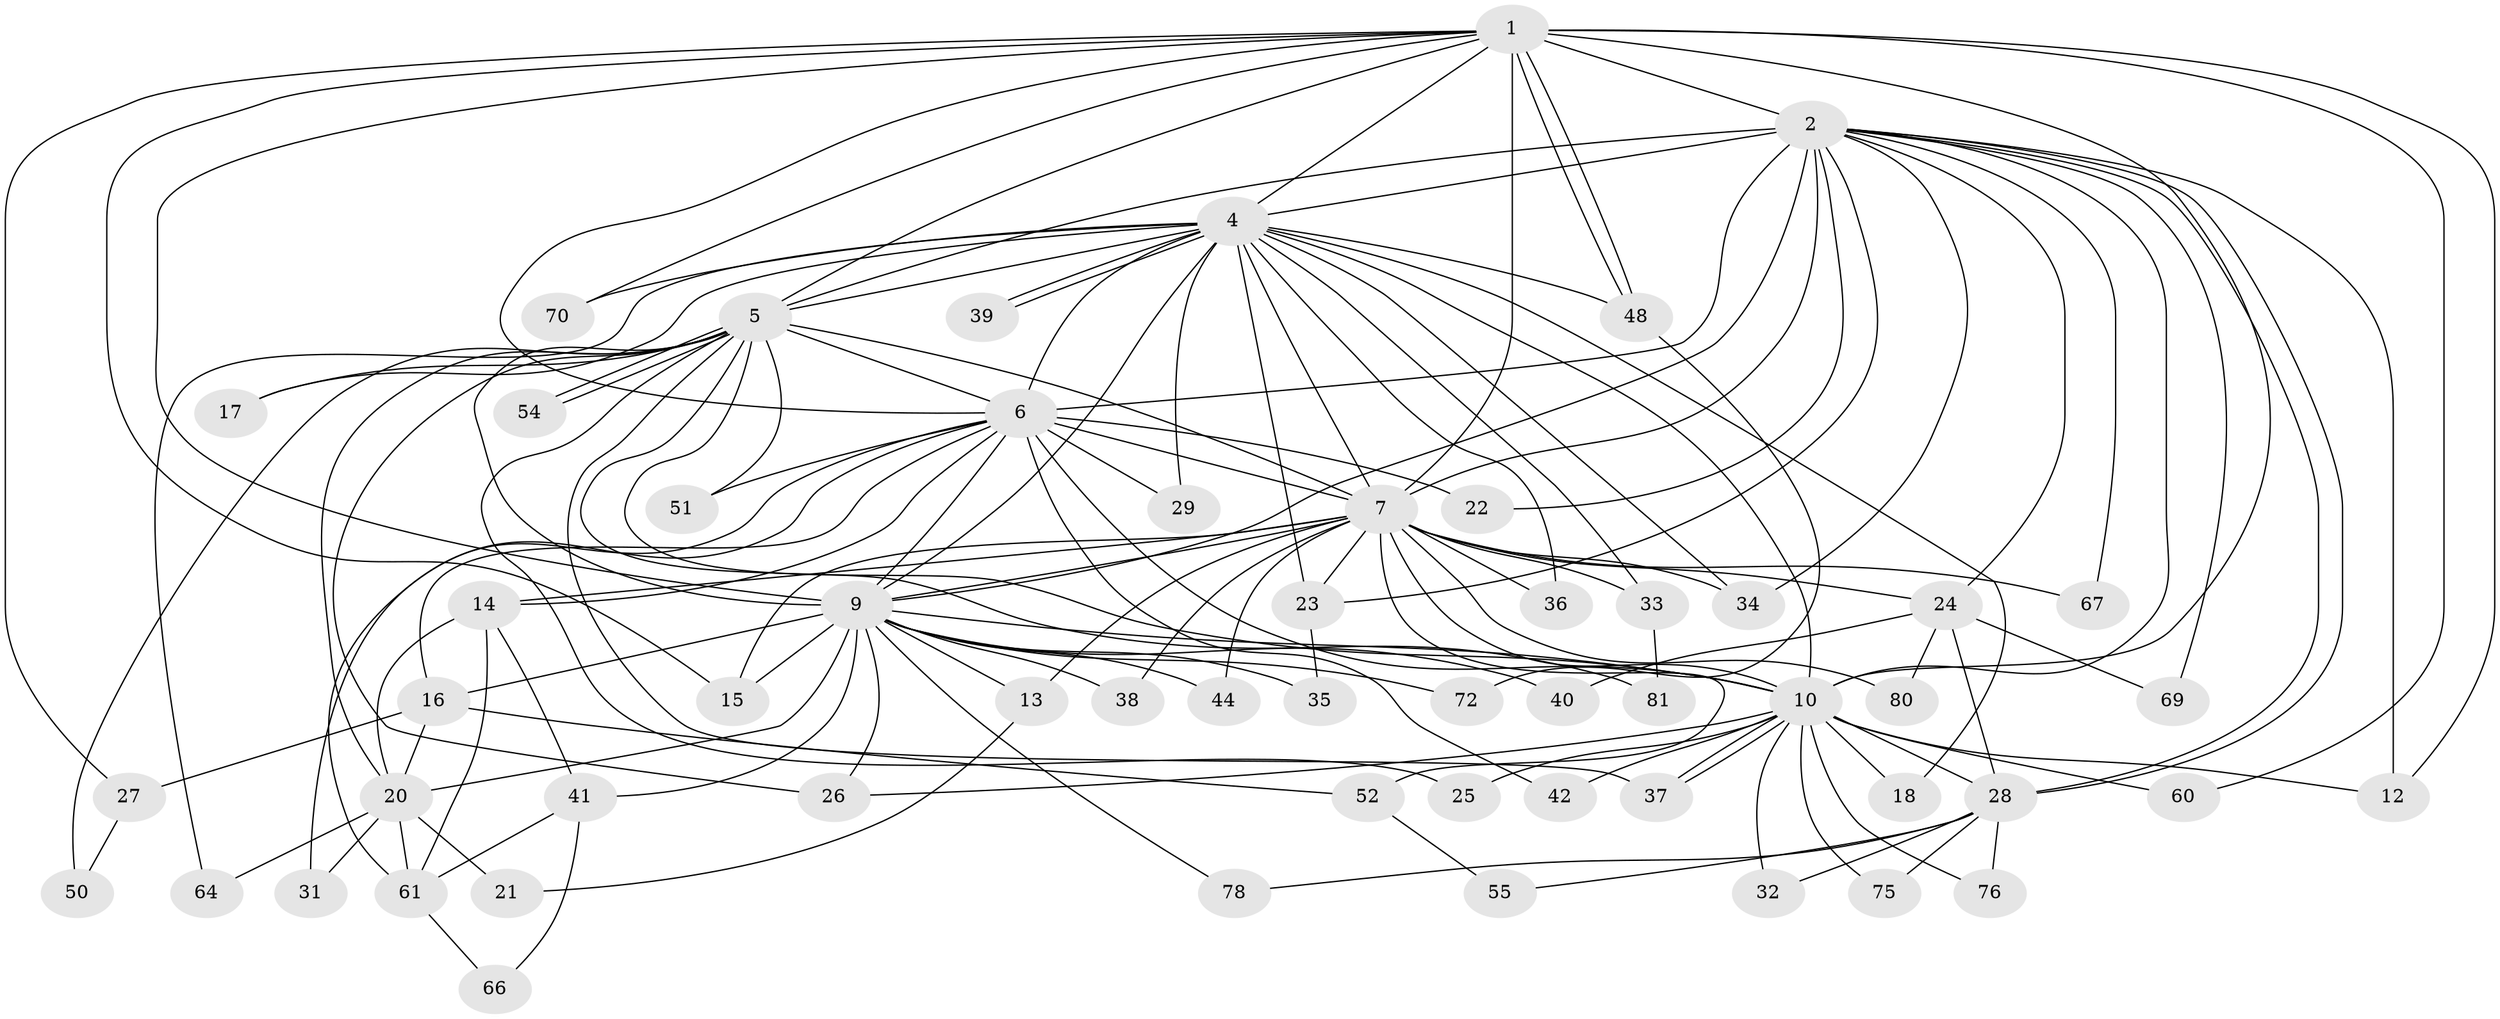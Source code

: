 // original degree distribution, {17: 0.037037037037037035, 18: 0.012345679012345678, 10: 0.012345679012345678, 21: 0.012345679012345678, 20: 0.012345679012345678, 16: 0.012345679012345678, 24: 0.012345679012345678, 22: 0.012345679012345678, 3: 0.2222222222222222, 6: 0.024691358024691357, 5: 0.04938271604938271, 2: 0.5308641975308642, 8: 0.012345679012345678, 4: 0.037037037037037035}
// Generated by graph-tools (version 1.1) at 2025/41/03/06/25 10:41:33]
// undirected, 57 vertices, 139 edges
graph export_dot {
graph [start="1"]
  node [color=gray90,style=filled];
  1 [super="+79"];
  2 [super="+3"];
  4 [super="+47"];
  5 [super="+56"];
  6 [super="+53"];
  7 [super="+8"];
  9 [super="+68"];
  10 [super="+11"];
  12 [super="+46"];
  13;
  14 [super="+19"];
  15 [super="+65"];
  16 [super="+49"];
  17;
  18 [super="+59"];
  20 [super="+45"];
  21;
  22;
  23 [super="+30"];
  24 [super="+77"];
  25;
  26 [super="+58"];
  27;
  28 [super="+43"];
  29;
  31;
  32;
  33;
  34 [super="+71"];
  35 [super="+57"];
  36;
  37 [super="+63"];
  38;
  39;
  40;
  41 [super="+74"];
  42;
  44;
  48 [super="+62"];
  50;
  51;
  52;
  54;
  55;
  60;
  61 [super="+73"];
  64;
  66;
  67;
  69;
  70;
  72;
  75;
  76;
  78;
  80;
  81;
  1 -- 2 [weight=2];
  1 -- 4;
  1 -- 5 [weight=2];
  1 -- 6;
  1 -- 7 [weight=2];
  1 -- 9;
  1 -- 10;
  1 -- 12;
  1 -- 27;
  1 -- 48;
  1 -- 48;
  1 -- 60;
  1 -- 70;
  1 -- 15;
  2 -- 4 [weight=2];
  2 -- 5 [weight=2];
  2 -- 6 [weight=2];
  2 -- 7 [weight=4];
  2 -- 9 [weight=2];
  2 -- 10 [weight=3];
  2 -- 12;
  2 -- 24;
  2 -- 28;
  2 -- 28;
  2 -- 34;
  2 -- 67;
  2 -- 69;
  2 -- 22;
  2 -- 23;
  4 -- 5;
  4 -- 6;
  4 -- 7 [weight=2];
  4 -- 9;
  4 -- 10;
  4 -- 17;
  4 -- 23 [weight=2];
  4 -- 29;
  4 -- 33;
  4 -- 34;
  4 -- 36;
  4 -- 39;
  4 -- 39;
  4 -- 64;
  4 -- 18;
  4 -- 70;
  4 -- 48;
  5 -- 6;
  5 -- 7 [weight=2];
  5 -- 9;
  5 -- 10;
  5 -- 17;
  5 -- 20;
  5 -- 25;
  5 -- 26;
  5 -- 50;
  5 -- 51;
  5 -- 54;
  5 -- 54;
  5 -- 81;
  5 -- 37;
  6 -- 7 [weight=3];
  6 -- 9;
  6 -- 10;
  6 -- 14;
  6 -- 16;
  6 -- 22;
  6 -- 29;
  6 -- 31;
  6 -- 42;
  6 -- 51;
  6 -- 61;
  7 -- 9 [weight=2];
  7 -- 10 [weight=2];
  7 -- 23;
  7 -- 38;
  7 -- 52;
  7 -- 67;
  7 -- 13;
  7 -- 14 [weight=2];
  7 -- 15;
  7 -- 80;
  7 -- 24;
  7 -- 33;
  7 -- 36;
  7 -- 44;
  7 -- 34;
  9 -- 10;
  9 -- 13;
  9 -- 15 [weight=3];
  9 -- 16;
  9 -- 20;
  9 -- 35 [weight=2];
  9 -- 38;
  9 -- 40;
  9 -- 41;
  9 -- 44;
  9 -- 72;
  9 -- 78;
  9 -- 26;
  10 -- 18 [weight=2];
  10 -- 25;
  10 -- 26;
  10 -- 32;
  10 -- 37;
  10 -- 37;
  10 -- 42;
  10 -- 60;
  10 -- 75;
  10 -- 76;
  10 -- 28;
  10 -- 12;
  13 -- 21;
  14 -- 41;
  14 -- 61;
  14 -- 20;
  16 -- 27;
  16 -- 52;
  16 -- 20;
  20 -- 21;
  20 -- 31;
  20 -- 64;
  20 -- 61;
  23 -- 35;
  24 -- 40;
  24 -- 69;
  24 -- 80;
  24 -- 28;
  27 -- 50;
  28 -- 32;
  28 -- 55;
  28 -- 75;
  28 -- 78;
  28 -- 76;
  33 -- 81;
  41 -- 66;
  41 -- 61;
  48 -- 72;
  52 -- 55;
  61 -- 66;
}
